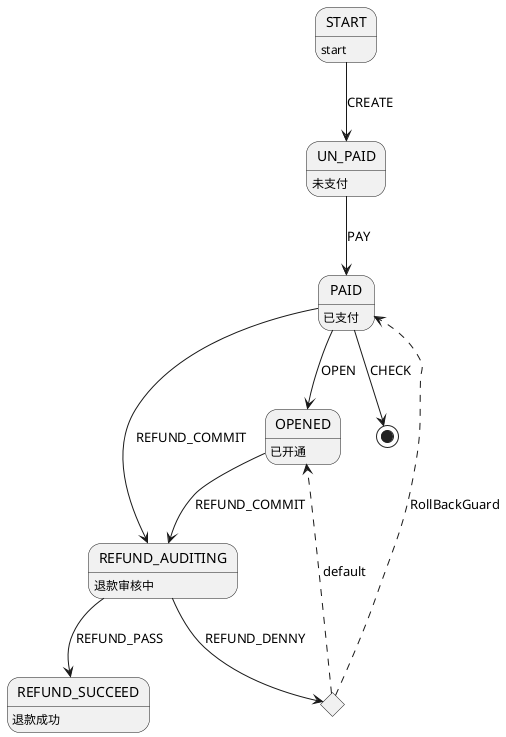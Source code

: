 @startuml

UN_PAID : 未支付
OPENED : 已开通
REFUND_AUDITING : 退款审核中
REFUND_SUCCEED : 退款成功
START : start
PAID : 已支付
START --> UN_PAID : CREATE
UN_PAID --> PAID : PAY
PAID --> OPENED : OPEN
PAID --> REFUND_AUDITING : REFUND_COMMIT
OPENED --> REFUND_AUDITING : REFUND_COMMIT
PAID --> [*] : CHECK
REFUND_AUDITING --> REFUND_SUCCEED : REFUND_PASS
state CHOICE_1 <<choice>>
REFUND_AUDITING --> CHOICE_1 : REFUND_DENNY
CHOICE_1 -[dashed]-> PAID : RollBackGuard
CHOICE_1 -[dashed]-> OPENED : default
@enduml